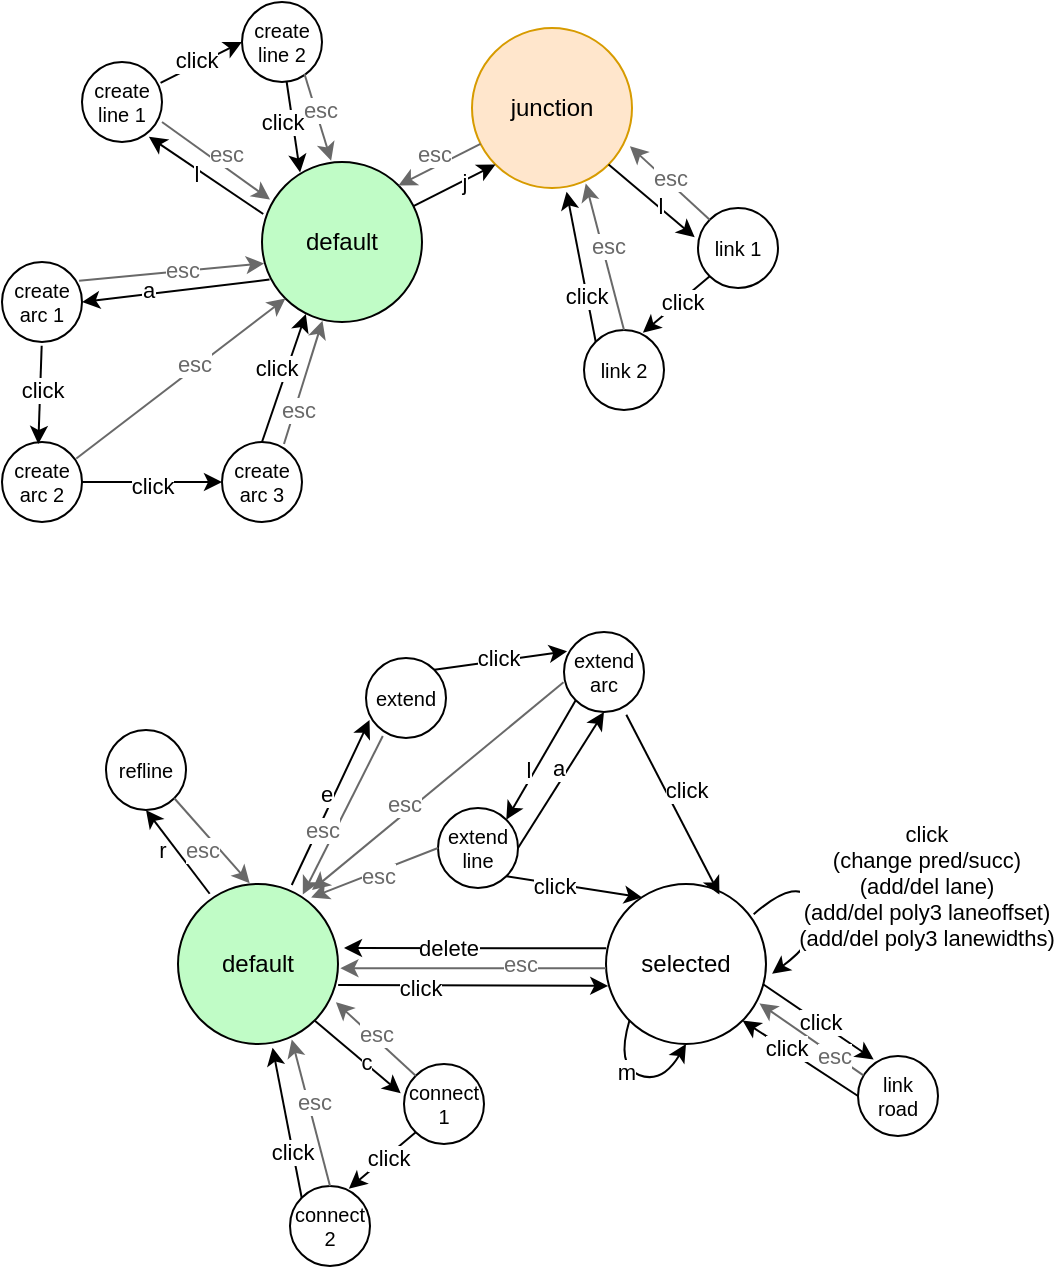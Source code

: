 <mxfile version="21.1.1" type="device">
  <diagram name="페이지-1" id="P8X3MTgk2YeF2idY-879">
    <mxGraphModel dx="477" dy="957" grid="0" gridSize="10" guides="1" tooltips="1" connect="1" arrows="1" fold="1" page="1" pageScale="1" pageWidth="827" pageHeight="1169" math="0" shadow="0">
      <root>
        <mxCell id="0" />
        <mxCell id="1" parent="0" />
        <mxCell id="Wy4BCRka2XQ0IbTexJsx-1" value="default" style="ellipse;whiteSpace=wrap;html=1;aspect=fixed;fillColor=#C0FCC6;" parent="1" vertex="1">
          <mxGeometry x="200" y="520" width="80" height="80" as="geometry" />
        </mxCell>
        <mxCell id="Wy4BCRka2XQ0IbTexJsx-3" value="create arc 3" style="ellipse;whiteSpace=wrap;html=1;aspect=fixed;fontSize=10;" parent="1" vertex="1">
          <mxGeometry x="180" y="660" width="40" height="40" as="geometry" />
        </mxCell>
        <mxCell id="Wy4BCRka2XQ0IbTexJsx-11" value="create arc 1" style="ellipse;whiteSpace=wrap;html=1;aspect=fixed;fontSize=10;" parent="1" vertex="1">
          <mxGeometry x="70" y="570" width="40" height="40" as="geometry" />
        </mxCell>
        <mxCell id="Wy4BCRka2XQ0IbTexJsx-12" value="" style="endArrow=classic;html=1;rounded=0;exitX=0.047;exitY=0.735;exitDx=0;exitDy=0;entryX=1;entryY=0.5;entryDx=0;entryDy=0;exitPerimeter=0;" parent="1" source="Wy4BCRka2XQ0IbTexJsx-1" target="Wy4BCRka2XQ0IbTexJsx-11" edge="1">
          <mxGeometry width="50" height="50" relative="1" as="geometry">
            <mxPoint x="450" y="570" as="sourcePoint" />
            <mxPoint x="530" y="570" as="targetPoint" />
          </mxGeometry>
        </mxCell>
        <mxCell id="Wy4BCRka2XQ0IbTexJsx-13" value="a" style="edgeLabel;html=1;align=center;verticalAlign=middle;resizable=0;points=[];" parent="Wy4BCRka2XQ0IbTexJsx-12" vertex="1" connectable="0">
          <mxGeometry x="0.16" y="-1" relative="1" as="geometry">
            <mxPoint x="-6" y="-1" as="offset" />
          </mxGeometry>
        </mxCell>
        <mxCell id="Wy4BCRka2XQ0IbTexJsx-14" value="create arc 2" style="ellipse;whiteSpace=wrap;html=1;aspect=fixed;fontSize=10;" parent="1" vertex="1">
          <mxGeometry x="70" y="660" width="40" height="40" as="geometry" />
        </mxCell>
        <mxCell id="Wy4BCRka2XQ0IbTexJsx-15" value="" style="endArrow=classic;html=1;rounded=0;exitX=0.496;exitY=1.046;exitDx=0;exitDy=0;entryX=0.454;entryY=0.025;entryDx=0;entryDy=0;entryPerimeter=0;exitPerimeter=0;" parent="1" source="Wy4BCRka2XQ0IbTexJsx-11" target="Wy4BCRka2XQ0IbTexJsx-14" edge="1">
          <mxGeometry width="50" height="50" relative="1" as="geometry">
            <mxPoint x="290" y="570" as="sourcePoint" />
            <mxPoint x="370" y="570" as="targetPoint" />
          </mxGeometry>
        </mxCell>
        <mxCell id="Wy4BCRka2XQ0IbTexJsx-16" value="click" style="edgeLabel;html=1;align=center;verticalAlign=middle;resizable=0;points=[];" parent="Wy4BCRka2XQ0IbTexJsx-15" vertex="1" connectable="0">
          <mxGeometry x="0.152" relative="1" as="geometry">
            <mxPoint x="1" y="-7" as="offset" />
          </mxGeometry>
        </mxCell>
        <mxCell id="Wy4BCRka2XQ0IbTexJsx-17" value="" style="endArrow=classic;html=1;rounded=0;exitX=1;exitY=0.5;exitDx=0;exitDy=0;entryX=0;entryY=0.5;entryDx=0;entryDy=0;" parent="1" source="Wy4BCRka2XQ0IbTexJsx-14" target="Wy4BCRka2XQ0IbTexJsx-3" edge="1">
          <mxGeometry width="50" height="50" relative="1" as="geometry">
            <mxPoint x="270" y="690" as="sourcePoint" />
            <mxPoint x="310" y="690" as="targetPoint" />
          </mxGeometry>
        </mxCell>
        <mxCell id="Wy4BCRka2XQ0IbTexJsx-18" value="click" style="edgeLabel;html=1;align=center;verticalAlign=middle;resizable=0;points=[];" parent="Wy4BCRka2XQ0IbTexJsx-17" vertex="1" connectable="0">
          <mxGeometry x="0.152" relative="1" as="geometry">
            <mxPoint x="-6" y="2" as="offset" />
          </mxGeometry>
        </mxCell>
        <mxCell id="Wy4BCRka2XQ0IbTexJsx-19" value="" style="endArrow=classic;html=1;rounded=0;exitX=0.5;exitY=0;exitDx=0;exitDy=0;entryX=0.274;entryY=0.95;entryDx=0;entryDy=0;entryPerimeter=0;" parent="1" source="Wy4BCRka2XQ0IbTexJsx-3" target="Wy4BCRka2XQ0IbTexJsx-1" edge="1">
          <mxGeometry width="50" height="50" relative="1" as="geometry">
            <mxPoint x="350" y="690" as="sourcePoint" />
            <mxPoint x="390" y="690" as="targetPoint" />
          </mxGeometry>
        </mxCell>
        <mxCell id="Wy4BCRka2XQ0IbTexJsx-20" value="click" style="edgeLabel;html=1;align=center;verticalAlign=middle;resizable=0;points=[];" parent="Wy4BCRka2XQ0IbTexJsx-19" vertex="1" connectable="0">
          <mxGeometry x="0.152" relative="1" as="geometry">
            <mxPoint x="-6" as="offset" />
          </mxGeometry>
        </mxCell>
        <mxCell id="Wy4BCRka2XQ0IbTexJsx-26" value="create line 1" style="ellipse;whiteSpace=wrap;html=1;aspect=fixed;fontSize=10;" parent="1" vertex="1">
          <mxGeometry x="110" y="470" width="40" height="40" as="geometry" />
        </mxCell>
        <mxCell id="Wy4BCRka2XQ0IbTexJsx-28" value="create line 2" style="ellipse;whiteSpace=wrap;html=1;aspect=fixed;fontSize=10;" parent="1" vertex="1">
          <mxGeometry x="190" y="440" width="40" height="40" as="geometry" />
        </mxCell>
        <mxCell id="Wy4BCRka2XQ0IbTexJsx-29" value="" style="endArrow=classic;html=1;rounded=0;exitX=0.982;exitY=0.261;exitDx=0;exitDy=0;entryX=0;entryY=0.5;entryDx=0;entryDy=0;exitPerimeter=0;" parent="1" source="Wy4BCRka2XQ0IbTexJsx-26" target="Wy4BCRka2XQ0IbTexJsx-28" edge="1">
          <mxGeometry width="50" height="50" relative="1" as="geometry">
            <mxPoint x="396" y="484" as="sourcePoint" />
            <mxPoint x="278" y="542" as="targetPoint" />
          </mxGeometry>
        </mxCell>
        <mxCell id="Wy4BCRka2XQ0IbTexJsx-30" value="click" style="edgeLabel;html=1;align=center;verticalAlign=middle;resizable=0;points=[];" parent="Wy4BCRka2XQ0IbTexJsx-29" vertex="1" connectable="0">
          <mxGeometry x="0.152" relative="1" as="geometry">
            <mxPoint x="-6" as="offset" />
          </mxGeometry>
        </mxCell>
        <mxCell id="Wy4BCRka2XQ0IbTexJsx-31" value="" style="endArrow=classic;html=1;rounded=0;exitX=0.558;exitY=0.997;exitDx=0;exitDy=0;entryX=0.238;entryY=0.065;entryDx=0;entryDy=0;exitPerimeter=0;entryPerimeter=0;" parent="1" source="Wy4BCRka2XQ0IbTexJsx-28" target="Wy4BCRka2XQ0IbTexJsx-1" edge="1">
          <mxGeometry width="50" height="50" relative="1" as="geometry">
            <mxPoint x="396" y="484" as="sourcePoint" />
            <mxPoint x="278" y="542" as="targetPoint" />
          </mxGeometry>
        </mxCell>
        <mxCell id="Wy4BCRka2XQ0IbTexJsx-32" value="click" style="edgeLabel;html=1;align=center;verticalAlign=middle;resizable=0;points=[];" parent="Wy4BCRka2XQ0IbTexJsx-31" vertex="1" connectable="0">
          <mxGeometry x="0.152" relative="1" as="geometry">
            <mxPoint x="-6" y="-6" as="offset" />
          </mxGeometry>
        </mxCell>
        <mxCell id="Wy4BCRka2XQ0IbTexJsx-33" value="" style="endArrow=classic;html=1;rounded=0;exitX=0.008;exitY=0.325;exitDx=0;exitDy=0;entryX=0.836;entryY=0.935;entryDx=0;entryDy=0;entryPerimeter=0;exitPerimeter=0;" parent="1" source="Wy4BCRka2XQ0IbTexJsx-1" target="Wy4BCRka2XQ0IbTexJsx-26" edge="1">
          <mxGeometry width="50" height="50" relative="1" as="geometry">
            <mxPoint x="410" y="530" as="sourcePoint" />
            <mxPoint x="410" y="490" as="targetPoint" />
          </mxGeometry>
        </mxCell>
        <mxCell id="Wy4BCRka2XQ0IbTexJsx-34" value="l" style="edgeLabel;html=1;align=center;verticalAlign=middle;resizable=0;points=[];" parent="Wy4BCRka2XQ0IbTexJsx-33" vertex="1" connectable="0">
          <mxGeometry x="0.16" y="-1" relative="1" as="geometry">
            <mxPoint x="-1" y="3" as="offset" />
          </mxGeometry>
        </mxCell>
        <mxCell id="Wy4BCRka2XQ0IbTexJsx-68" value="" style="endArrow=classic;html=1;rounded=0;exitX=1;exitY=0.75;exitDx=0;exitDy=0;entryX=0.05;entryY=0.235;entryDx=0;entryDy=0;entryPerimeter=0;strokeColor=#696969;exitPerimeter=0;" parent="1" source="Wy4BCRka2XQ0IbTexJsx-26" target="Wy4BCRka2XQ0IbTexJsx-1" edge="1">
          <mxGeometry width="50" height="50" relative="1" as="geometry">
            <mxPoint x="150" y="500" as="sourcePoint" />
            <mxPoint x="262" y="525" as="targetPoint" />
          </mxGeometry>
        </mxCell>
        <mxCell id="Wy4BCRka2XQ0IbTexJsx-69" value="esc" style="edgeLabel;html=1;align=center;verticalAlign=middle;resizable=0;points=[];fontColor=#696969;" parent="Wy4BCRka2XQ0IbTexJsx-68" vertex="1" connectable="0">
          <mxGeometry x="0.152" relative="1" as="geometry">
            <mxPoint y="-7" as="offset" />
          </mxGeometry>
        </mxCell>
        <mxCell id="Wy4BCRka2XQ0IbTexJsx-70" value="" style="endArrow=classic;html=1;rounded=0;entryX=0.432;entryY=-0.008;entryDx=0;entryDy=0;entryPerimeter=0;strokeColor=#696969;exitX=0.781;exitY=0.9;exitDx=0;exitDy=0;exitPerimeter=0;" parent="1" source="Wy4BCRka2XQ0IbTexJsx-28" target="Wy4BCRka2XQ0IbTexJsx-1" edge="1">
          <mxGeometry width="50" height="50" relative="1" as="geometry">
            <mxPoint x="220" y="480" as="sourcePoint" />
            <mxPoint x="214" y="549" as="targetPoint" />
          </mxGeometry>
        </mxCell>
        <mxCell id="Wy4BCRka2XQ0IbTexJsx-71" value="esc" style="edgeLabel;html=1;align=center;verticalAlign=middle;resizable=0;points=[];fontColor=#696969;" parent="Wy4BCRka2XQ0IbTexJsx-70" vertex="1" connectable="0">
          <mxGeometry x="0.152" relative="1" as="geometry">
            <mxPoint y="-7" as="offset" />
          </mxGeometry>
        </mxCell>
        <mxCell id="Wy4BCRka2XQ0IbTexJsx-72" value="" style="endArrow=classic;html=1;rounded=0;exitX=0.964;exitY=0.233;exitDx=0;exitDy=0;entryX=0.013;entryY=0.634;entryDx=0;entryDy=0;entryPerimeter=0;strokeColor=#696969;exitPerimeter=0;" parent="1" source="Wy4BCRka2XQ0IbTexJsx-11" target="Wy4BCRka2XQ0IbTexJsx-1" edge="1">
          <mxGeometry width="50" height="50" relative="1" as="geometry">
            <mxPoint x="160" y="510" as="sourcePoint" />
            <mxPoint x="214" y="549" as="targetPoint" />
          </mxGeometry>
        </mxCell>
        <mxCell id="Wy4BCRka2XQ0IbTexJsx-73" value="esc" style="edgeLabel;html=1;align=center;verticalAlign=middle;resizable=0;points=[];fontColor=#696969;" parent="Wy4BCRka2XQ0IbTexJsx-72" vertex="1" connectable="0">
          <mxGeometry x="0.152" relative="1" as="geometry">
            <mxPoint x="-2" y="-1" as="offset" />
          </mxGeometry>
        </mxCell>
        <mxCell id="Wy4BCRka2XQ0IbTexJsx-74" value="" style="endArrow=classic;html=1;rounded=0;exitX=0.929;exitY=0.206;exitDx=0;exitDy=0;entryX=0;entryY=1;entryDx=0;entryDy=0;strokeColor=#696969;exitPerimeter=0;" parent="1" source="Wy4BCRka2XQ0IbTexJsx-14" target="Wy4BCRka2XQ0IbTexJsx-1" edge="1">
          <mxGeometry width="50" height="50" relative="1" as="geometry">
            <mxPoint x="119" y="589" as="sourcePoint" />
            <mxPoint x="211" y="581" as="targetPoint" />
          </mxGeometry>
        </mxCell>
        <mxCell id="Wy4BCRka2XQ0IbTexJsx-75" value="esc" style="edgeLabel;html=1;align=center;verticalAlign=middle;resizable=0;points=[];fontColor=#696969;" parent="Wy4BCRka2XQ0IbTexJsx-74" vertex="1" connectable="0">
          <mxGeometry x="0.152" relative="1" as="geometry">
            <mxPoint x="-2" y="-1" as="offset" />
          </mxGeometry>
        </mxCell>
        <mxCell id="Wy4BCRka2XQ0IbTexJsx-76" value="" style="endArrow=classic;html=1;rounded=0;entryX=0.378;entryY=0.992;entryDx=0;entryDy=0;strokeColor=#696969;entryPerimeter=0;" parent="1" target="Wy4BCRka2XQ0IbTexJsx-1" edge="1">
          <mxGeometry width="50" height="50" relative="1" as="geometry">
            <mxPoint x="211" y="661" as="sourcePoint" />
            <mxPoint x="222" y="598" as="targetPoint" />
          </mxGeometry>
        </mxCell>
        <mxCell id="Wy4BCRka2XQ0IbTexJsx-77" value="esc" style="edgeLabel;html=1;align=center;verticalAlign=middle;resizable=0;points=[];fontColor=#696969;" parent="Wy4BCRka2XQ0IbTexJsx-76" vertex="1" connectable="0">
          <mxGeometry x="0.152" relative="1" as="geometry">
            <mxPoint x="-4" y="18" as="offset" />
          </mxGeometry>
        </mxCell>
        <mxCell id="CQLvAE1P5MdfiDLtQm7z-13" value="default" style="ellipse;whiteSpace=wrap;html=1;aspect=fixed;fillColor=#C0FCC6;" parent="1" vertex="1">
          <mxGeometry x="158" y="881" width="80" height="80" as="geometry" />
        </mxCell>
        <mxCell id="CQLvAE1P5MdfiDLtQm7z-14" value="selected" style="ellipse;whiteSpace=wrap;html=1;aspect=fixed;" parent="1" vertex="1">
          <mxGeometry x="372" y="881" width="80" height="80" as="geometry" />
        </mxCell>
        <mxCell id="CQLvAE1P5MdfiDLtQm7z-15" value="" style="endArrow=classic;html=1;rounded=0;exitX=1.001;exitY=0.631;exitDx=0;exitDy=0;entryX=0.014;entryY=0.637;entryDx=0;entryDy=0;exitPerimeter=0;entryPerimeter=0;" parent="1" source="CQLvAE1P5MdfiDLtQm7z-13" target="CQLvAE1P5MdfiDLtQm7z-14" edge="1">
          <mxGeometry width="50" height="50" relative="1" as="geometry">
            <mxPoint x="78" y="931" as="sourcePoint" />
            <mxPoint x="168" y="931" as="targetPoint" />
          </mxGeometry>
        </mxCell>
        <mxCell id="CQLvAE1P5MdfiDLtQm7z-16" value="click" style="edgeLabel;html=1;align=center;verticalAlign=middle;resizable=0;points=[];" parent="CQLvAE1P5MdfiDLtQm7z-15" vertex="1" connectable="0">
          <mxGeometry x="0.152" relative="1" as="geometry">
            <mxPoint x="-37" y="1" as="offset" />
          </mxGeometry>
        </mxCell>
        <mxCell id="CQLvAE1P5MdfiDLtQm7z-17" value="" style="endArrow=classic;html=1;rounded=0;exitX=1;exitY=0.5;exitDx=0;exitDy=0;entryX=0.5;entryY=1;entryDx=0;entryDy=0;" parent="1" source="CQLvAE1P5MdfiDLtQm7z-19" target="CQLvAE1P5MdfiDLtQm7z-39" edge="1">
          <mxGeometry width="50" height="50" relative="1" as="geometry">
            <mxPoint x="248" y="931" as="sourcePoint" />
            <mxPoint x="414" y="814" as="targetPoint" />
          </mxGeometry>
        </mxCell>
        <mxCell id="CQLvAE1P5MdfiDLtQm7z-18" value="a" style="edgeLabel;html=1;align=center;verticalAlign=middle;resizable=0;points=[];" parent="CQLvAE1P5MdfiDLtQm7z-17" vertex="1" connectable="0">
          <mxGeometry x="0.16" y="-1" relative="1" as="geometry">
            <mxPoint x="-6" y="-1" as="offset" />
          </mxGeometry>
        </mxCell>
        <mxCell id="CQLvAE1P5MdfiDLtQm7z-19" value="extend line" style="ellipse;whiteSpace=wrap;html=1;aspect=fixed;fontSize=10;" parent="1" vertex="1">
          <mxGeometry x="288" y="843" width="40" height="40" as="geometry" />
        </mxCell>
        <mxCell id="CQLvAE1P5MdfiDLtQm7z-20" value="" style="endArrow=classic;html=1;rounded=0;exitX=0;exitY=1;exitDx=0;exitDy=0;entryX=1;entryY=0;entryDx=0;entryDy=0;" parent="1" source="CQLvAE1P5MdfiDLtQm7z-39" target="CQLvAE1P5MdfiDLtQm7z-19" edge="1">
          <mxGeometry width="50" height="50" relative="1" as="geometry">
            <mxPoint x="368" y="971" as="sourcePoint" />
            <mxPoint x="368" y="1031" as="targetPoint" />
          </mxGeometry>
        </mxCell>
        <mxCell id="CQLvAE1P5MdfiDLtQm7z-21" value="l" style="edgeLabel;html=1;align=center;verticalAlign=middle;resizable=0;points=[];" parent="CQLvAE1P5MdfiDLtQm7z-20" vertex="1" connectable="0">
          <mxGeometry x="0.16" y="-1" relative="1" as="geometry">
            <mxPoint x="-3" y="1" as="offset" />
          </mxGeometry>
        </mxCell>
        <mxCell id="CQLvAE1P5MdfiDLtQm7z-22" value="" style="endArrow=classic;html=1;rounded=0;exitX=1;exitY=0;exitDx=0;exitDy=0;entryX=0.038;entryY=0.241;entryDx=0;entryDy=0;entryPerimeter=0;" parent="1" source="CQLvAE1P5MdfiDLtQm7z-44" target="CQLvAE1P5MdfiDLtQm7z-39" edge="1">
          <mxGeometry width="50" height="50" relative="1" as="geometry">
            <mxPoint x="354" y="1037" as="sourcePoint" />
            <mxPoint x="236" y="959" as="targetPoint" />
          </mxGeometry>
        </mxCell>
        <mxCell id="CQLvAE1P5MdfiDLtQm7z-23" value="click" style="edgeLabel;html=1;align=center;verticalAlign=middle;resizable=0;points=[];" parent="CQLvAE1P5MdfiDLtQm7z-22" vertex="1" connectable="0">
          <mxGeometry x="0.152" relative="1" as="geometry">
            <mxPoint x="-7" y="-1" as="offset" />
          </mxGeometry>
        </mxCell>
        <mxCell id="CQLvAE1P5MdfiDLtQm7z-26" value="" style="endArrow=classic;html=1;rounded=0;exitX=0;exitY=0.526;exitDx=0;exitDy=0;entryX=1.015;entryY=0.526;entryDx=0;entryDy=0;entryPerimeter=0;exitPerimeter=0;strokeColor=#696969;" parent="1" source="CQLvAE1P5MdfiDLtQm7z-14" target="CQLvAE1P5MdfiDLtQm7z-13" edge="1">
          <mxGeometry width="50" height="50" relative="1" as="geometry">
            <mxPoint x="373.92" y="931.2" as="sourcePoint" />
            <mxPoint x="236" y="930" as="targetPoint" />
          </mxGeometry>
        </mxCell>
        <mxCell id="CQLvAE1P5MdfiDLtQm7z-27" value="esc" style="edgeLabel;html=1;align=center;verticalAlign=middle;resizable=0;points=[];fontColor=#696969;" parent="CQLvAE1P5MdfiDLtQm7z-26" vertex="1" connectable="0">
          <mxGeometry x="0.152" relative="1" as="geometry">
            <mxPoint x="33" y="-2" as="offset" />
          </mxGeometry>
        </mxCell>
        <mxCell id="CQLvAE1P5MdfiDLtQm7z-28" value="" style="endArrow=classic;html=1;rounded=0;exitX=1;exitY=1;exitDx=0;exitDy=0;entryX=-0.041;entryY=0.366;entryDx=0;entryDy=0;entryPerimeter=0;" parent="1" source="CQLvAE1P5MdfiDLtQm7z-13" target="CQLvAE1P5MdfiDLtQm7z-30" edge="1">
          <mxGeometry width="50" height="50" relative="1" as="geometry">
            <mxPoint x="508" y="931" as="sourcePoint" />
            <mxPoint x="448" y="921" as="targetPoint" />
          </mxGeometry>
        </mxCell>
        <mxCell id="CQLvAE1P5MdfiDLtQm7z-29" value="c" style="edgeLabel;html=1;align=center;verticalAlign=middle;resizable=0;points=[];labelBorderColor=none;spacingRight=0;" parent="CQLvAE1P5MdfiDLtQm7z-28" vertex="1" connectable="0">
          <mxGeometry x="0.152" relative="1" as="geometry">
            <mxPoint x="1" as="offset" />
          </mxGeometry>
        </mxCell>
        <mxCell id="CQLvAE1P5MdfiDLtQm7z-30" value="connect 1" style="ellipse;whiteSpace=wrap;html=1;aspect=fixed;fontSize=10;" parent="1" vertex="1">
          <mxGeometry x="271" y="971" width="40" height="40" as="geometry" />
        </mxCell>
        <mxCell id="CQLvAE1P5MdfiDLtQm7z-31" value="" style="endArrow=classic;html=1;rounded=0;exitX=0;exitY=1;exitDx=0;exitDy=0;entryX=0.735;entryY=0.034;entryDx=0;entryDy=0;entryPerimeter=0;" parent="1" source="CQLvAE1P5MdfiDLtQm7z-30" target="CQLvAE1P5MdfiDLtQm7z-49" edge="1">
          <mxGeometry width="50" height="50" relative="1" as="geometry">
            <mxPoint x="278" y="961" as="sourcePoint" />
            <mxPoint x="281" y="1097" as="targetPoint" />
          </mxGeometry>
        </mxCell>
        <mxCell id="CQLvAE1P5MdfiDLtQm7z-32" value="click" style="edgeLabel;html=1;align=center;verticalAlign=middle;resizable=0;points=[];" parent="CQLvAE1P5MdfiDLtQm7z-31" vertex="1" connectable="0">
          <mxGeometry x="0.152" relative="1" as="geometry">
            <mxPoint x="5" y="-4" as="offset" />
          </mxGeometry>
        </mxCell>
        <mxCell id="CQLvAE1P5MdfiDLtQm7z-33" value="" style="endArrow=classic;html=1;rounded=0;exitX=0.063;exitY=0.252;exitDx=0;exitDy=0;exitPerimeter=0;" parent="1" edge="1">
          <mxGeometry width="50" height="50" relative="1" as="geometry">
            <mxPoint x="372.04" y="913.16" as="sourcePoint" />
            <mxPoint x="241" y="913" as="targetPoint" />
          </mxGeometry>
        </mxCell>
        <mxCell id="CQLvAE1P5MdfiDLtQm7z-34" value="delete" style="edgeLabel;html=1;align=center;verticalAlign=middle;resizable=0;points=[];" parent="CQLvAE1P5MdfiDLtQm7z-33" vertex="1" connectable="0">
          <mxGeometry x="0.152" relative="1" as="geometry">
            <mxPoint x="-4" as="offset" />
          </mxGeometry>
        </mxCell>
        <mxCell id="CQLvAE1P5MdfiDLtQm7z-35" value="" style="endArrow=classic;html=1;rounded=0;exitX=0;exitY=0;exitDx=0;exitDy=0;entryX=0.987;entryY=0.739;entryDx=0;entryDy=0;entryPerimeter=0;strokeColor=#696969;" parent="1" source="CQLvAE1P5MdfiDLtQm7z-30" target="CQLvAE1P5MdfiDLtQm7z-13" edge="1">
          <mxGeometry width="50" height="50" relative="1" as="geometry">
            <mxPoint x="384" y="946" as="sourcePoint" />
            <mxPoint x="246" y="945" as="targetPoint" />
          </mxGeometry>
        </mxCell>
        <mxCell id="CQLvAE1P5MdfiDLtQm7z-36" value="esc" style="edgeLabel;html=1;align=center;verticalAlign=middle;resizable=0;points=[];fontColor=#696969;" parent="CQLvAE1P5MdfiDLtQm7z-35" vertex="1" connectable="0">
          <mxGeometry x="0.152" relative="1" as="geometry">
            <mxPoint x="3" as="offset" />
          </mxGeometry>
        </mxCell>
        <mxCell id="CQLvAE1P5MdfiDLtQm7z-37" value="" style="endArrow=classic;html=1;rounded=0;exitX=0;exitY=0.5;exitDx=0;exitDy=0;entryX=0.832;entryY=0.084;entryDx=0;entryDy=0;entryPerimeter=0;strokeColor=#696969;" parent="1" source="CQLvAE1P5MdfiDLtQm7z-19" target="CQLvAE1P5MdfiDLtQm7z-13" edge="1">
          <mxGeometry width="50" height="50" relative="1" as="geometry">
            <mxPoint x="384" y="946" as="sourcePoint" />
            <mxPoint x="246" y="945" as="targetPoint" />
          </mxGeometry>
        </mxCell>
        <mxCell id="CQLvAE1P5MdfiDLtQm7z-38" value="esc" style="edgeLabel;html=1;align=center;verticalAlign=middle;resizable=0;points=[];fontColor=#696969;" parent="CQLvAE1P5MdfiDLtQm7z-37" vertex="1" connectable="0">
          <mxGeometry x="0.152" relative="1" as="geometry">
            <mxPoint x="6" as="offset" />
          </mxGeometry>
        </mxCell>
        <mxCell id="CQLvAE1P5MdfiDLtQm7z-39" value="extend arc" style="ellipse;whiteSpace=wrap;html=1;aspect=fixed;fontSize=10;" parent="1" vertex="1">
          <mxGeometry x="351" y="755" width="40" height="40" as="geometry" />
        </mxCell>
        <mxCell id="CQLvAE1P5MdfiDLtQm7z-40" value="" style="endArrow=classic;html=1;rounded=0;entryX=0.709;entryY=0.066;entryDx=0;entryDy=0;entryPerimeter=0;exitX=0.779;exitY=1.034;exitDx=0;exitDy=0;exitPerimeter=0;" parent="1" source="CQLvAE1P5MdfiDLtQm7z-39" target="CQLvAE1P5MdfiDLtQm7z-14" edge="1">
          <mxGeometry width="50" height="50" relative="1" as="geometry">
            <mxPoint x="418.002" y="808.002" as="sourcePoint" />
            <mxPoint x="424.66" y="884.14" as="targetPoint" />
          </mxGeometry>
        </mxCell>
        <mxCell id="CQLvAE1P5MdfiDLtQm7z-41" value="click" style="edgeLabel;html=1;align=center;verticalAlign=middle;resizable=0;points=[];" parent="CQLvAE1P5MdfiDLtQm7z-40" vertex="1" connectable="0">
          <mxGeometry x="0.152" relative="1" as="geometry">
            <mxPoint x="3" y="-15" as="offset" />
          </mxGeometry>
        </mxCell>
        <mxCell id="CQLvAE1P5MdfiDLtQm7z-42" value="" style="endArrow=classic;html=1;rounded=0;exitX=-0.006;exitY=0.628;exitDx=0;exitDy=0;strokeColor=#696969;exitPerimeter=0;" parent="1" source="CQLvAE1P5MdfiDLtQm7z-39" edge="1">
          <mxGeometry width="50" height="50" relative="1" as="geometry">
            <mxPoint x="327" y="969" as="sourcePoint" />
            <mxPoint x="225" y="884" as="targetPoint" />
          </mxGeometry>
        </mxCell>
        <mxCell id="CQLvAE1P5MdfiDLtQm7z-43" value="esc" style="edgeLabel;html=1;align=center;verticalAlign=middle;resizable=0;points=[];fontColor=#696969;" parent="CQLvAE1P5MdfiDLtQm7z-42" vertex="1" connectable="0">
          <mxGeometry x="0.152" relative="1" as="geometry">
            <mxPoint x="-8" y="1" as="offset" />
          </mxGeometry>
        </mxCell>
        <mxCell id="CQLvAE1P5MdfiDLtQm7z-44" value="extend" style="ellipse;whiteSpace=wrap;html=1;aspect=fixed;fontSize=10;" parent="1" vertex="1">
          <mxGeometry x="252" y="768" width="40" height="40" as="geometry" />
        </mxCell>
        <mxCell id="CQLvAE1P5MdfiDLtQm7z-45" value="" style="endArrow=classic;html=1;rounded=0;exitX=0.711;exitY=0.006;exitDx=0;exitDy=0;entryX=0.044;entryY=0.776;entryDx=0;entryDy=0;entryPerimeter=0;exitPerimeter=0;" parent="1" source="CQLvAE1P5MdfiDLtQm7z-13" target="CQLvAE1P5MdfiDLtQm7z-44" edge="1">
          <mxGeometry width="50" height="50" relative="1" as="geometry">
            <mxPoint x="334" y="736" as="sourcePoint" />
            <mxPoint x="236" y="903" as="targetPoint" />
          </mxGeometry>
        </mxCell>
        <mxCell id="CQLvAE1P5MdfiDLtQm7z-46" value="e" style="edgeLabel;html=1;align=center;verticalAlign=middle;resizable=0;points=[];" parent="CQLvAE1P5MdfiDLtQm7z-45" vertex="1" connectable="0">
          <mxGeometry x="0.152" relative="1" as="geometry">
            <mxPoint x="-6" y="2" as="offset" />
          </mxGeometry>
        </mxCell>
        <mxCell id="CQLvAE1P5MdfiDLtQm7z-47" value="" style="endArrow=classic;html=1;rounded=0;exitX=1;exitY=1;exitDx=0;exitDy=0;entryX=0.226;entryY=0.084;entryDx=0;entryDy=0;entryPerimeter=0;" parent="1" source="CQLvAE1P5MdfiDLtQm7z-19" target="CQLvAE1P5MdfiDLtQm7z-14" edge="1">
          <mxGeometry width="50" height="50" relative="1" as="geometry">
            <mxPoint x="306" y="825" as="sourcePoint" />
            <mxPoint x="339" y="742" as="targetPoint" />
          </mxGeometry>
        </mxCell>
        <mxCell id="CQLvAE1P5MdfiDLtQm7z-48" value="click" style="edgeLabel;html=1;align=center;verticalAlign=middle;resizable=0;points=[];" parent="CQLvAE1P5MdfiDLtQm7z-47" vertex="1" connectable="0">
          <mxGeometry x="0.152" relative="1" as="geometry">
            <mxPoint x="-15" y="-1" as="offset" />
          </mxGeometry>
        </mxCell>
        <mxCell id="CQLvAE1P5MdfiDLtQm7z-49" value="connect 2" style="ellipse;whiteSpace=wrap;html=1;aspect=fixed;fontSize=10;" parent="1" vertex="1">
          <mxGeometry x="214" y="1032" width="40" height="40" as="geometry" />
        </mxCell>
        <mxCell id="CQLvAE1P5MdfiDLtQm7z-50" value="" style="endArrow=classic;html=1;rounded=0;exitX=0;exitY=0;exitDx=0;exitDy=0;entryX=0.591;entryY=1.023;entryDx=0;entryDy=0;entryPerimeter=0;" parent="1" source="CQLvAE1P5MdfiDLtQm7z-49" target="CQLvAE1P5MdfiDLtQm7z-13" edge="1">
          <mxGeometry width="50" height="50" relative="1" as="geometry">
            <mxPoint x="287" y="1015" as="sourcePoint" />
            <mxPoint x="253" y="1043" as="targetPoint" />
          </mxGeometry>
        </mxCell>
        <mxCell id="CQLvAE1P5MdfiDLtQm7z-51" value="click" style="edgeLabel;html=1;align=center;verticalAlign=middle;resizable=0;points=[];" parent="CQLvAE1P5MdfiDLtQm7z-50" vertex="1" connectable="0">
          <mxGeometry x="0.152" relative="1" as="geometry">
            <mxPoint x="3" y="20" as="offset" />
          </mxGeometry>
        </mxCell>
        <mxCell id="CQLvAE1P5MdfiDLtQm7z-52" value="" style="endArrow=classic;html=1;rounded=0;exitX=0.5;exitY=0;exitDx=0;exitDy=0;entryX=0.711;entryY=0.972;entryDx=0;entryDy=0;entryPerimeter=0;strokeColor=#696969;" parent="1" source="CQLvAE1P5MdfiDLtQm7z-49" target="CQLvAE1P5MdfiDLtQm7z-13" edge="1">
          <mxGeometry width="50" height="50" relative="1" as="geometry">
            <mxPoint x="287" y="987" as="sourcePoint" />
            <mxPoint x="247" y="950" as="targetPoint" />
          </mxGeometry>
        </mxCell>
        <mxCell id="CQLvAE1P5MdfiDLtQm7z-53" value="esc" style="edgeLabel;html=1;align=center;verticalAlign=middle;resizable=0;points=[];fontColor=#696969;" parent="CQLvAE1P5MdfiDLtQm7z-52" vertex="1" connectable="0">
          <mxGeometry x="0.152" relative="1" as="geometry">
            <mxPoint x="3" as="offset" />
          </mxGeometry>
        </mxCell>
        <mxCell id="CQLvAE1P5MdfiDLtQm7z-54" value="" style="endArrow=classic;html=1;rounded=0;exitX=0.21;exitY=0.975;exitDx=0;exitDy=0;entryX=0.78;entryY=0.066;entryDx=0;entryDy=0;strokeColor=#696969;entryPerimeter=0;exitPerimeter=0;" parent="1" source="CQLvAE1P5MdfiDLtQm7z-44" target="CQLvAE1P5MdfiDLtQm7z-13" edge="1">
          <mxGeometry width="50" height="50" relative="1" as="geometry">
            <mxPoint x="361" y="790" as="sourcePoint" />
            <mxPoint x="230" y="894" as="targetPoint" />
          </mxGeometry>
        </mxCell>
        <mxCell id="CQLvAE1P5MdfiDLtQm7z-55" value="esc" style="edgeLabel;html=1;align=center;verticalAlign=middle;resizable=0;points=[];fontColor=#696969;" parent="CQLvAE1P5MdfiDLtQm7z-54" vertex="1" connectable="0">
          <mxGeometry x="0.152" relative="1" as="geometry">
            <mxPoint x="-8" y="1" as="offset" />
          </mxGeometry>
        </mxCell>
        <mxCell id="CQLvAE1P5MdfiDLtQm7z-56" value="junction" style="ellipse;whiteSpace=wrap;html=1;aspect=fixed;fillColor=#ffe6cc;strokeColor=#d79b00;" parent="1" vertex="1">
          <mxGeometry x="305" y="453" width="80" height="80" as="geometry" />
        </mxCell>
        <mxCell id="CQLvAE1P5MdfiDLtQm7z-57" value="" style="endArrow=classic;html=1;rounded=0;exitX=1;exitY=1;exitDx=0;exitDy=0;entryX=-0.041;entryY=0.366;entryDx=0;entryDy=0;entryPerimeter=0;" parent="1" source="CQLvAE1P5MdfiDLtQm7z-56" target="CQLvAE1P5MdfiDLtQm7z-59" edge="1">
          <mxGeometry width="50" height="50" relative="1" as="geometry">
            <mxPoint x="655" y="503" as="sourcePoint" />
            <mxPoint x="595" y="493" as="targetPoint" />
          </mxGeometry>
        </mxCell>
        <mxCell id="CQLvAE1P5MdfiDLtQm7z-58" value="l" style="edgeLabel;html=1;align=center;verticalAlign=middle;resizable=0;points=[];labelBorderColor=none;spacingRight=0;" parent="CQLvAE1P5MdfiDLtQm7z-57" vertex="1" connectable="0">
          <mxGeometry x="0.152" relative="1" as="geometry">
            <mxPoint x="1" as="offset" />
          </mxGeometry>
        </mxCell>
        <mxCell id="CQLvAE1P5MdfiDLtQm7z-59" value="link 1" style="ellipse;whiteSpace=wrap;html=1;aspect=fixed;fontSize=10;" parent="1" vertex="1">
          <mxGeometry x="418" y="543" width="40" height="40" as="geometry" />
        </mxCell>
        <mxCell id="CQLvAE1P5MdfiDLtQm7z-60" value="" style="endArrow=classic;html=1;rounded=0;exitX=0;exitY=1;exitDx=0;exitDy=0;entryX=0.735;entryY=0.034;entryDx=0;entryDy=0;entryPerimeter=0;" parent="1" source="CQLvAE1P5MdfiDLtQm7z-59" target="CQLvAE1P5MdfiDLtQm7z-64" edge="1">
          <mxGeometry width="50" height="50" relative="1" as="geometry">
            <mxPoint x="425" y="533" as="sourcePoint" />
            <mxPoint x="428" y="669" as="targetPoint" />
          </mxGeometry>
        </mxCell>
        <mxCell id="CQLvAE1P5MdfiDLtQm7z-61" value="click" style="edgeLabel;html=1;align=center;verticalAlign=middle;resizable=0;points=[];" parent="CQLvAE1P5MdfiDLtQm7z-60" vertex="1" connectable="0">
          <mxGeometry x="0.152" relative="1" as="geometry">
            <mxPoint x="5" y="-4" as="offset" />
          </mxGeometry>
        </mxCell>
        <mxCell id="CQLvAE1P5MdfiDLtQm7z-62" value="" style="endArrow=classic;html=1;rounded=0;exitX=0;exitY=0;exitDx=0;exitDy=0;entryX=0.987;entryY=0.739;entryDx=0;entryDy=0;entryPerimeter=0;strokeColor=#696969;" parent="1" source="CQLvAE1P5MdfiDLtQm7z-59" target="CQLvAE1P5MdfiDLtQm7z-56" edge="1">
          <mxGeometry width="50" height="50" relative="1" as="geometry">
            <mxPoint x="531" y="518" as="sourcePoint" />
            <mxPoint x="393" y="517" as="targetPoint" />
          </mxGeometry>
        </mxCell>
        <mxCell id="CQLvAE1P5MdfiDLtQm7z-63" value="esc" style="edgeLabel;html=1;align=center;verticalAlign=middle;resizable=0;points=[];fontColor=#696969;" parent="CQLvAE1P5MdfiDLtQm7z-62" vertex="1" connectable="0">
          <mxGeometry x="0.152" relative="1" as="geometry">
            <mxPoint x="3" as="offset" />
          </mxGeometry>
        </mxCell>
        <mxCell id="CQLvAE1P5MdfiDLtQm7z-64" value="link 2" style="ellipse;whiteSpace=wrap;html=1;aspect=fixed;fontSize=10;" parent="1" vertex="1">
          <mxGeometry x="361" y="604" width="40" height="40" as="geometry" />
        </mxCell>
        <mxCell id="CQLvAE1P5MdfiDLtQm7z-65" value="" style="endArrow=classic;html=1;rounded=0;exitX=0;exitY=0;exitDx=0;exitDy=0;entryX=0.591;entryY=1.023;entryDx=0;entryDy=0;entryPerimeter=0;" parent="1" source="CQLvAE1P5MdfiDLtQm7z-64" target="CQLvAE1P5MdfiDLtQm7z-56" edge="1">
          <mxGeometry width="50" height="50" relative="1" as="geometry">
            <mxPoint x="434" y="587" as="sourcePoint" />
            <mxPoint x="400" y="615" as="targetPoint" />
          </mxGeometry>
        </mxCell>
        <mxCell id="CQLvAE1P5MdfiDLtQm7z-66" value="click" style="edgeLabel;html=1;align=center;verticalAlign=middle;resizable=0;points=[];" parent="CQLvAE1P5MdfiDLtQm7z-65" vertex="1" connectable="0">
          <mxGeometry x="0.152" relative="1" as="geometry">
            <mxPoint x="3" y="20" as="offset" />
          </mxGeometry>
        </mxCell>
        <mxCell id="CQLvAE1P5MdfiDLtQm7z-67" value="" style="endArrow=classic;html=1;rounded=0;exitX=0.5;exitY=0;exitDx=0;exitDy=0;entryX=0.711;entryY=0.972;entryDx=0;entryDy=0;entryPerimeter=0;strokeColor=#696969;" parent="1" source="CQLvAE1P5MdfiDLtQm7z-64" target="CQLvAE1P5MdfiDLtQm7z-56" edge="1">
          <mxGeometry width="50" height="50" relative="1" as="geometry">
            <mxPoint x="434" y="559" as="sourcePoint" />
            <mxPoint x="394" y="522" as="targetPoint" />
          </mxGeometry>
        </mxCell>
        <mxCell id="CQLvAE1P5MdfiDLtQm7z-68" value="esc" style="edgeLabel;html=1;align=center;verticalAlign=middle;resizable=0;points=[];fontColor=#696969;" parent="CQLvAE1P5MdfiDLtQm7z-67" vertex="1" connectable="0">
          <mxGeometry x="0.152" relative="1" as="geometry">
            <mxPoint x="3" as="offset" />
          </mxGeometry>
        </mxCell>
        <mxCell id="23gnhftNtY56dILR7MXB-1" value="" style="endArrow=classic;html=1;rounded=0;entryX=1;entryY=0;entryDx=0;entryDy=0;strokeColor=#696969;" parent="1" source="CQLvAE1P5MdfiDLtQm7z-56" target="Wy4BCRka2XQ0IbTexJsx-1" edge="1">
          <mxGeometry width="50" height="50" relative="1" as="geometry">
            <mxPoint x="160" y="510" as="sourcePoint" />
            <mxPoint x="214" y="549" as="targetPoint" />
          </mxGeometry>
        </mxCell>
        <mxCell id="23gnhftNtY56dILR7MXB-2" value="esc" style="edgeLabel;html=1;align=center;verticalAlign=middle;resizable=0;points=[];fontColor=#696969;" parent="23gnhftNtY56dILR7MXB-1" vertex="1" connectable="0">
          <mxGeometry x="0.152" relative="1" as="geometry">
            <mxPoint y="-7" as="offset" />
          </mxGeometry>
        </mxCell>
        <mxCell id="23gnhftNtY56dILR7MXB-3" value="" style="endArrow=classic;html=1;rounded=0;entryX=0;entryY=1;entryDx=0;entryDy=0;" parent="1" source="Wy4BCRka2XQ0IbTexJsx-1" target="CQLvAE1P5MdfiDLtQm7z-56" edge="1">
          <mxGeometry width="50" height="50" relative="1" as="geometry">
            <mxPoint x="383" y="531" as="sourcePoint" />
            <mxPoint x="426" y="568" as="targetPoint" />
          </mxGeometry>
        </mxCell>
        <mxCell id="23gnhftNtY56dILR7MXB-4" value="j" style="edgeLabel;html=1;align=center;verticalAlign=middle;resizable=0;points=[];labelBorderColor=none;spacingRight=0;" parent="23gnhftNtY56dILR7MXB-3" vertex="1" connectable="0">
          <mxGeometry x="0.152" relative="1" as="geometry">
            <mxPoint x="1" as="offset" />
          </mxGeometry>
        </mxCell>
        <mxCell id="eVd8qrwnKh0IvjzSfpG4-1" value="" style="curved=1;endArrow=classic;html=1;rounded=0;exitX=0;exitY=1;exitDx=0;exitDy=0;entryX=0.5;entryY=1;entryDx=0;entryDy=0;" parent="1" source="CQLvAE1P5MdfiDLtQm7z-14" target="CQLvAE1P5MdfiDLtQm7z-14" edge="1">
          <mxGeometry width="50" height="50" relative="1" as="geometry">
            <mxPoint x="435" y="1035" as="sourcePoint" />
            <mxPoint x="485" y="985" as="targetPoint" />
            <Array as="points">
              <mxPoint x="377" y="972" />
              <mxPoint x="400" y="981" />
            </Array>
          </mxGeometry>
        </mxCell>
        <mxCell id="eVd8qrwnKh0IvjzSfpG4-2" value="m" style="edgeLabel;html=1;align=center;verticalAlign=middle;resizable=0;points=[];" parent="eVd8qrwnKh0IvjzSfpG4-1" vertex="1" connectable="0">
          <mxGeometry x="-0.181" y="-1" relative="1" as="geometry">
            <mxPoint as="offset" />
          </mxGeometry>
        </mxCell>
        <mxCell id="RYes4NquEuqhNPYM1jLE-1" value="refline" style="ellipse;whiteSpace=wrap;html=1;aspect=fixed;fontSize=10;" vertex="1" parent="1">
          <mxGeometry x="122" y="804" width="40" height="40" as="geometry" />
        </mxCell>
        <mxCell id="RYes4NquEuqhNPYM1jLE-2" value="" style="endArrow=classic;html=1;rounded=0;exitX=0.198;exitY=0.061;exitDx=0;exitDy=0;entryX=0.5;entryY=1;entryDx=0;entryDy=0;exitPerimeter=0;" edge="1" parent="1" target="RYes4NquEuqhNPYM1jLE-1" source="CQLvAE1P5MdfiDLtQm7z-13">
          <mxGeometry width="50" height="50" relative="1" as="geometry">
            <mxPoint x="85" y="917" as="sourcePoint" />
            <mxPoint x="106" y="939" as="targetPoint" />
          </mxGeometry>
        </mxCell>
        <mxCell id="RYes4NquEuqhNPYM1jLE-3" value="r" style="edgeLabel;html=1;align=center;verticalAlign=middle;resizable=0;points=[];" vertex="1" connectable="0" parent="RYes4NquEuqhNPYM1jLE-2">
          <mxGeometry x="0.152" relative="1" as="geometry">
            <mxPoint x="-6" y="2" as="offset" />
          </mxGeometry>
        </mxCell>
        <mxCell id="RYes4NquEuqhNPYM1jLE-4" value="" style="endArrow=classic;html=1;rounded=0;exitX=1;exitY=1;exitDx=0;exitDy=0;entryX=0.448;entryY=-0.004;entryDx=0;entryDy=0;strokeColor=#696969;entryPerimeter=0;" edge="1" parent="1" source="RYes4NquEuqhNPYM1jLE-1" target="CQLvAE1P5MdfiDLtQm7z-13">
          <mxGeometry width="50" height="50" relative="1" as="geometry">
            <mxPoint x="231" y="826" as="sourcePoint" />
            <mxPoint x="90" y="922" as="targetPoint" />
          </mxGeometry>
        </mxCell>
        <mxCell id="RYes4NquEuqhNPYM1jLE-5" value="esc" style="edgeLabel;html=1;align=center;verticalAlign=middle;resizable=0;points=[];fontColor=#696969;" vertex="1" connectable="0" parent="RYes4NquEuqhNPYM1jLE-4">
          <mxGeometry x="0.152" relative="1" as="geometry">
            <mxPoint x="-8" y="1" as="offset" />
          </mxGeometry>
        </mxCell>
        <mxCell id="RYes4NquEuqhNPYM1jLE-6" value="" style="curved=1;endArrow=classic;html=1;rounded=0;exitX=0.923;exitY=0.189;exitDx=0;exitDy=0;exitPerimeter=0;entryX=1.038;entryY=0.561;entryDx=0;entryDy=0;entryPerimeter=0;" edge="1" parent="1" source="CQLvAE1P5MdfiDLtQm7z-14" target="CQLvAE1P5MdfiDLtQm7z-14">
          <mxGeometry width="50" height="50" relative="1" as="geometry">
            <mxPoint x="493" y="894" as="sourcePoint" />
            <mxPoint x="524" y="887" as="targetPoint" />
            <Array as="points">
              <mxPoint x="469" y="876" />
              <mxPoint x="482" y="906" />
            </Array>
          </mxGeometry>
        </mxCell>
        <mxCell id="RYes4NquEuqhNPYM1jLE-7" value="click&lt;br&gt;(change pred/succ)&lt;br&gt;(add/del lane)&lt;br&gt;(add/del poly3 laneoffset)&lt;br&gt;(add/del poly3 lanewidths)" style="edgeLabel;html=1;align=center;verticalAlign=middle;resizable=0;points=[];" vertex="1" connectable="0" parent="RYes4NquEuqhNPYM1jLE-6">
          <mxGeometry x="-0.181" y="-1" relative="1" as="geometry">
            <mxPoint x="60" y="-3" as="offset" />
          </mxGeometry>
        </mxCell>
        <mxCell id="RYes4NquEuqhNPYM1jLE-8" value="link&lt;br&gt;road" style="ellipse;whiteSpace=wrap;html=1;aspect=fixed;fontSize=10;" vertex="1" parent="1">
          <mxGeometry x="498" y="967" width="40" height="40" as="geometry" />
        </mxCell>
        <mxCell id="RYes4NquEuqhNPYM1jLE-9" value="" style="endArrow=classic;html=1;rounded=0;exitX=0.98;exitY=0.625;exitDx=0;exitDy=0;entryX=0.196;entryY=0.043;entryDx=0;entryDy=0;exitPerimeter=0;entryPerimeter=0;" edge="1" parent="1" target="RYes4NquEuqhNPYM1jLE-8" source="CQLvAE1P5MdfiDLtQm7z-14">
          <mxGeometry width="50" height="50" relative="1" as="geometry">
            <mxPoint x="550" y="1049" as="sourcePoint" />
            <mxPoint x="482" y="1102" as="targetPoint" />
          </mxGeometry>
        </mxCell>
        <mxCell id="RYes4NquEuqhNPYM1jLE-10" value="click" style="edgeLabel;html=1;align=center;verticalAlign=middle;resizable=0;points=[];" vertex="1" connectable="0" parent="RYes4NquEuqhNPYM1jLE-9">
          <mxGeometry x="0.152" relative="1" as="geometry">
            <mxPoint x="-3" y="-3" as="offset" />
          </mxGeometry>
        </mxCell>
        <mxCell id="RYes4NquEuqhNPYM1jLE-11" value="" style="endArrow=classic;html=1;rounded=0;exitX=0.068;exitY=0.243;exitDx=0;exitDy=0;entryX=0.959;entryY=0.746;entryDx=0;entryDy=0;strokeColor=#696969;entryPerimeter=0;exitPerimeter=0;" edge="1" parent="1" source="RYes4NquEuqhNPYM1jLE-8" target="CQLvAE1P5MdfiDLtQm7z-14">
          <mxGeometry width="50" height="50" relative="1" as="geometry">
            <mxPoint x="607" y="989" as="sourcePoint" />
            <mxPoint x="570" y="1044" as="targetPoint" />
            <Array as="points" />
          </mxGeometry>
        </mxCell>
        <mxCell id="RYes4NquEuqhNPYM1jLE-12" value="esc" style="edgeLabel;html=1;align=center;verticalAlign=middle;resizable=0;points=[];fontColor=#696969;" vertex="1" connectable="0" parent="RYes4NquEuqhNPYM1jLE-11">
          <mxGeometry x="0.152" relative="1" as="geometry">
            <mxPoint x="15" y="11" as="offset" />
          </mxGeometry>
        </mxCell>
        <mxCell id="RYes4NquEuqhNPYM1jLE-13" value="" style="endArrow=classic;html=1;rounded=0;exitX=0;exitY=0.5;exitDx=0;exitDy=0;entryX=1;entryY=1;entryDx=0;entryDy=0;" edge="1" parent="1" source="RYes4NquEuqhNPYM1jLE-8" target="CQLvAE1P5MdfiDLtQm7z-14">
          <mxGeometry width="50" height="50" relative="1" as="geometry">
            <mxPoint x="460" y="941" as="sourcePoint" />
            <mxPoint x="516" y="979" as="targetPoint" />
          </mxGeometry>
        </mxCell>
        <mxCell id="RYes4NquEuqhNPYM1jLE-14" value="click" style="edgeLabel;html=1;align=center;verticalAlign=middle;resizable=0;points=[];" vertex="1" connectable="0" parent="RYes4NquEuqhNPYM1jLE-13">
          <mxGeometry x="0.152" relative="1" as="geometry">
            <mxPoint x="-3" y="-3" as="offset" />
          </mxGeometry>
        </mxCell>
      </root>
    </mxGraphModel>
  </diagram>
</mxfile>
